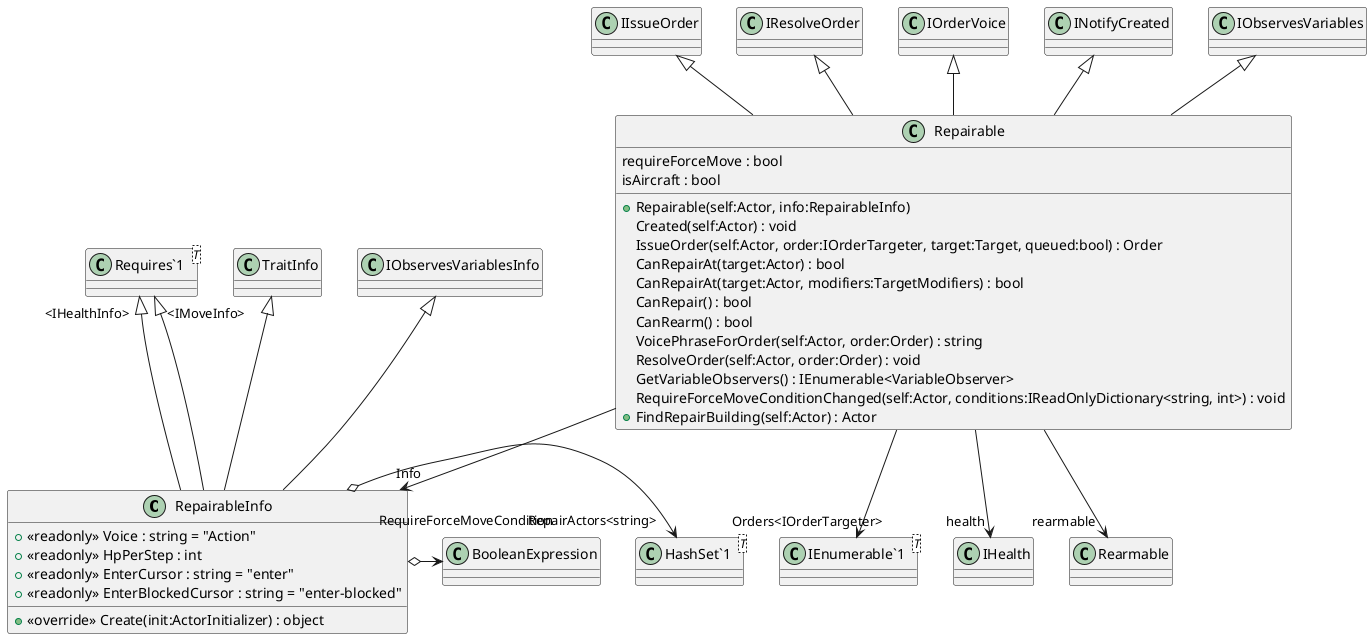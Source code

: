 @startuml
class RepairableInfo {
    + <<readonly>> Voice : string = "Action"
    + <<readonly>> HpPerStep : int
    + <<readonly>> EnterCursor : string = "enter"
    + <<readonly>> EnterBlockedCursor : string = "enter-blocked"
    + <<override>> Create(init:ActorInitializer) : object
}
class Repairable {
    requireForceMove : bool
    isAircraft : bool
    + Repairable(self:Actor, info:RepairableInfo)
    Created(self:Actor) : void
    IssueOrder(self:Actor, order:IOrderTargeter, target:Target, queued:bool) : Order
    CanRepairAt(target:Actor) : bool
    CanRepairAt(target:Actor, modifiers:TargetModifiers) : bool
    CanRepair() : bool
    CanRearm() : bool
    VoicePhraseForOrder(self:Actor, order:Order) : string
    ResolveOrder(self:Actor, order:Order) : void
    GetVariableObservers() : IEnumerable<VariableObserver>
    RequireForceMoveConditionChanged(self:Actor, conditions:IReadOnlyDictionary<string, int>) : void
    + FindRepairBuilding(self:Actor) : Actor
}
class "Requires`1"<T> {
}
class "HashSet`1"<T> {
}
class "IEnumerable`1"<T> {
}
TraitInfo <|-- RepairableInfo
"Requires`1" "<IHealthInfo>" <|-- RepairableInfo
"Requires`1" "<IMoveInfo>" <|-- RepairableInfo
IObservesVariablesInfo <|-- RepairableInfo
RepairableInfo o-> "RepairActors<string>" "HashSet`1"
RepairableInfo o-> "RequireForceMoveCondition" BooleanExpression
IIssueOrder <|-- Repairable
IResolveOrder <|-- Repairable
IOrderVoice <|-- Repairable
INotifyCreated <|-- Repairable
IObservesVariables <|-- Repairable
Repairable --> "Info" RepairableInfo
Repairable --> "health" IHealth
Repairable --> "rearmable" Rearmable
Repairable --> "Orders<IOrderTargeter>" "IEnumerable`1"
@enduml
